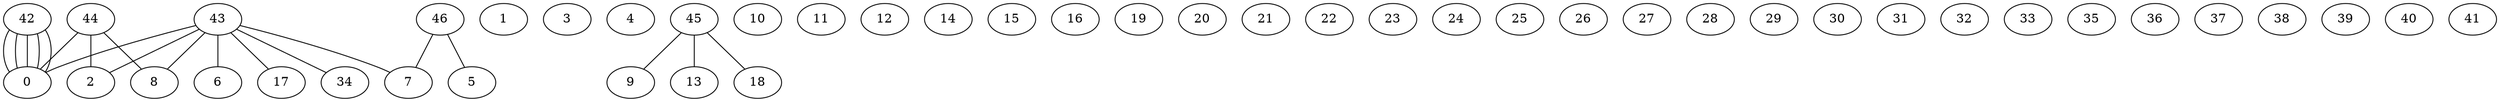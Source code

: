 graph G {
0;
1;
2;
3;
4;
5;
6;
7;
8;
9;
10;
11;
12;
13;
14;
15;
16;
17;
18;
19;
20;
21;
22;
23;
24;
25;
26;
27;
28;
29;
30;
31;
32;
33;
34;
35;
36;
37;
38;
39;
40;
41;
42;
43;
44;
45;
46;
46--5 ;
46--7 ;
45--9 ;
45--18 ;
45--13 ;
44--2 ;
44--8 ;
44--0 ;
43--17 ;
43--7 ;
43--34 ;
43--6 ;
43--8 ;
43--2 ;
43--0 ;
42--0 ;
42--0 ;
42--0 ;
42--0 ;
42--0 ;
}
